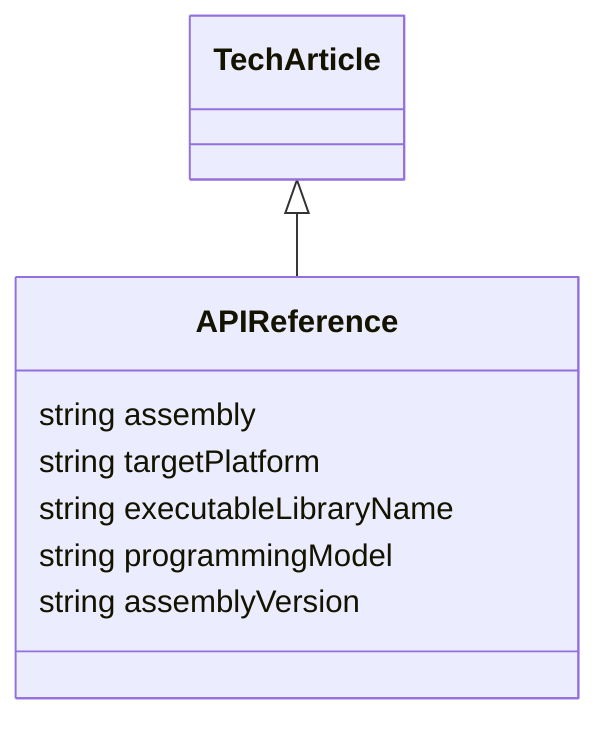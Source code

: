 classDiagram
  

TechArticle <|-- APIReference
class APIReference {

  string assembly
  string targetPlatform
  string executableLibraryName
  string programmingModel
  string assemblyVersion

}